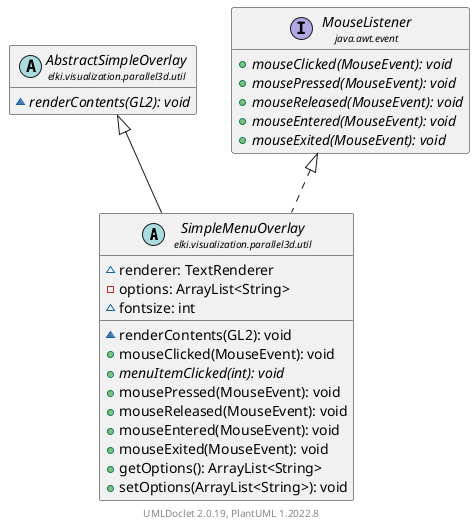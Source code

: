 @startuml
    remove .*\.(Instance|Par|Parameterizer|Factory)$
    set namespaceSeparator none
    hide empty fields
    hide empty methods

    abstract class "<size:14>SimpleMenuOverlay\n<size:10>elki.visualization.parallel3d.util" as elki.visualization.parallel3d.util.SimpleMenuOverlay [[SimpleMenuOverlay.html]] {
        ~renderer: TextRenderer
        -options: ArrayList<String>
        ~fontsize: int
        ~renderContents(GL2): void
        +mouseClicked(MouseEvent): void
        {abstract} +menuItemClicked(int): void
        +mousePressed(MouseEvent): void
        +mouseReleased(MouseEvent): void
        +mouseEntered(MouseEvent): void
        +mouseExited(MouseEvent): void
        +getOptions(): ArrayList<String>
        +setOptions(ArrayList<String>): void
    }

    abstract class "<size:14>AbstractSimpleOverlay\n<size:10>elki.visualization.parallel3d.util" as elki.visualization.parallel3d.util.AbstractSimpleOverlay [[AbstractSimpleOverlay.html]] {
        {abstract} ~renderContents(GL2): void
    }
    interface "<size:14>MouseListener\n<size:10>java.awt.event" as java.awt.event.MouseListener {
        {abstract} +mouseClicked(MouseEvent): void
        {abstract} +mousePressed(MouseEvent): void
        {abstract} +mouseReleased(MouseEvent): void
        {abstract} +mouseEntered(MouseEvent): void
        {abstract} +mouseExited(MouseEvent): void
    }

    elki.visualization.parallel3d.util.AbstractSimpleOverlay <|-- elki.visualization.parallel3d.util.SimpleMenuOverlay
    java.awt.event.MouseListener <|.. elki.visualization.parallel3d.util.SimpleMenuOverlay

    center footer UMLDoclet 2.0.19, PlantUML 1.2022.8
@enduml
